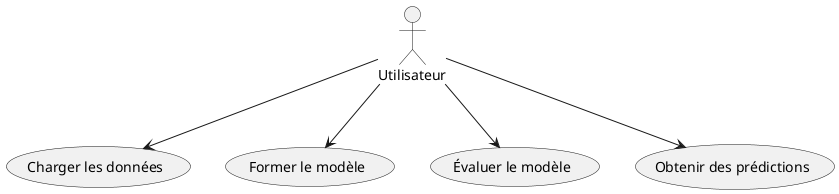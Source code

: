@startuml
actor Utilisateur
Utilisateur --> (Charger les données)
Utilisateur --> (Former le modèle)
Utilisateur --> (Évaluer le modèle)
Utilisateur --> (Obtenir des prédictions)
@enduml
